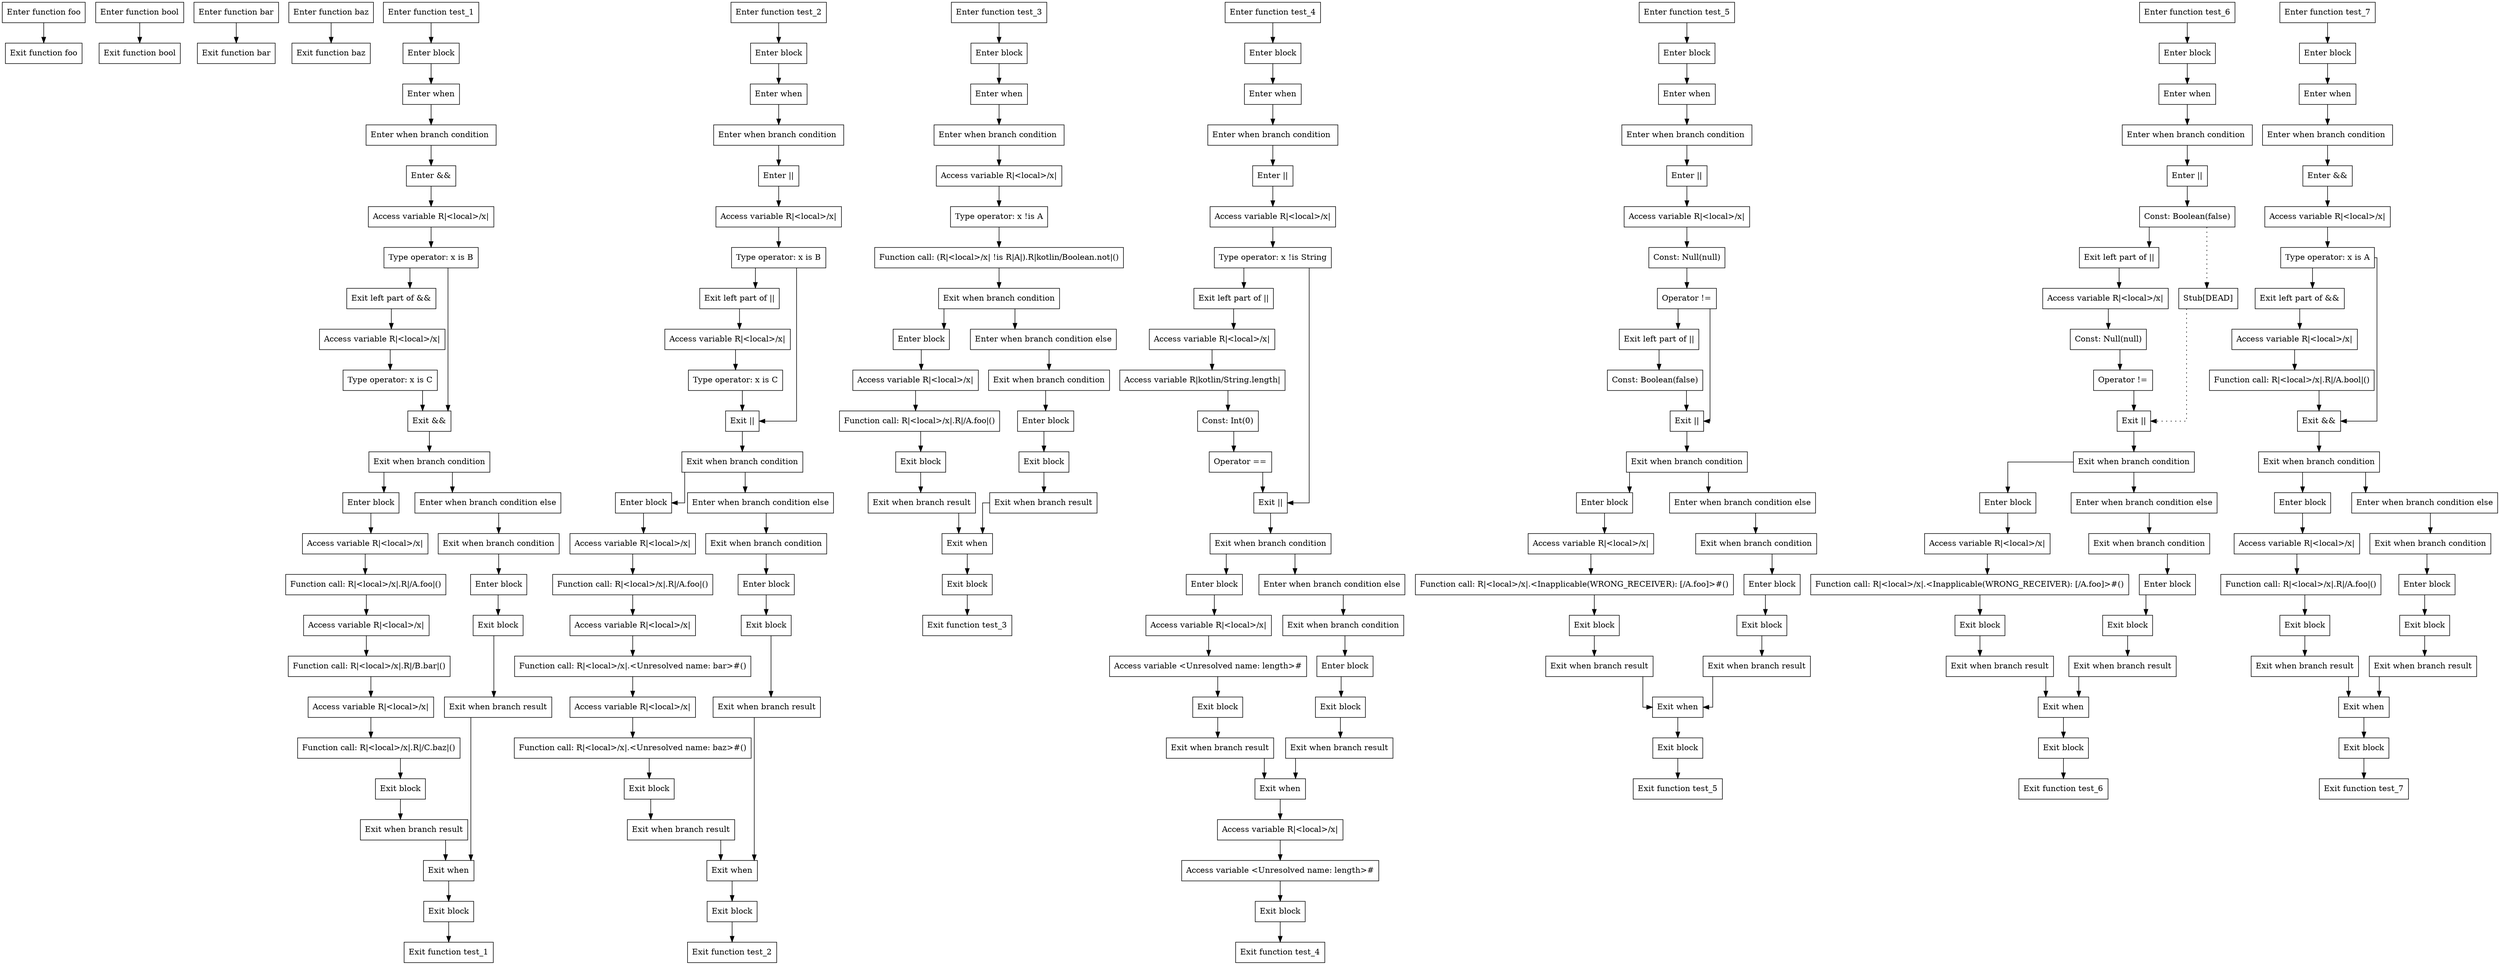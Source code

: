 digraph booleanOperators_kt {
graph [splines=ortho]

subgraph foo {
  0 [shape=box label="Enter function foo"];
  1 [shape=box label="Exit function foo"];

  0 -> {1};
}

subgraph bool {
  2 [shape=box label="Enter function bool"];
  3 [shape=box label="Exit function bool"];

  2 -> {3};
}

subgraph bar {
  4 [shape=box label="Enter function bar"];
  5 [shape=box label="Exit function bar"];

  4 -> {5};
}

subgraph baz {
  6 [shape=box label="Enter function baz"];
  7 [shape=box label="Exit function baz"];

  6 -> {7};
}

subgraph test_1 {
  8 [shape=box label="Enter function test_1"];
  9 [shape=box label="Enter block"];
  10 [shape=box label="Enter when"];
  11 [shape=box label="Enter when branch condition "];
  12 [shape=box label="Enter &&"];
  13 [shape=box label="Access variable R|<local>/x|"];
  14 [shape=box label="Type operator: x is B"];
  15 [shape=box label="Exit left part of &&"];
  16 [shape=box label="Access variable R|<local>/x|"];
  17 [shape=box label="Type operator: x is C"];
  18 [shape=box label="Exit &&"];
  19 [shape=box label="Exit when branch condition"];
  20 [shape=box label="Enter block"];
  21 [shape=box label="Access variable R|<local>/x|"];
  22 [shape=box label="Function call: R|<local>/x|.R|/A.foo|()"];
  23 [shape=box label="Access variable R|<local>/x|"];
  24 [shape=box label="Function call: R|<local>/x|.R|/B.bar|()"];
  25 [shape=box label="Access variable R|<local>/x|"];
  26 [shape=box label="Function call: R|<local>/x|.R|/C.baz|()"];
  27 [shape=box label="Exit block"];
  28 [shape=box label="Exit when branch result"];
  29 [shape=box label="Enter when branch condition else"];
  30 [shape=box label="Exit when branch condition"];
  31 [shape=box label="Enter block"];
  32 [shape=box label="Exit block"];
  33 [shape=box label="Exit when branch result"];
  34 [shape=box label="Exit when"];
  35 [shape=box label="Exit block"];
  36 [shape=box label="Exit function test_1"];

  8 -> {9};
  9 -> {10};
  10 -> {11};
  11 -> {12};
  12 -> {13};
  13 -> {14};
  14 -> {18 15};
  15 -> {16};
  16 -> {17};
  17 -> {18};
  18 -> {19};
  19 -> {20 29};
  20 -> {21};
  21 -> {22};
  22 -> {23};
  23 -> {24};
  24 -> {25};
  25 -> {26};
  26 -> {27};
  27 -> {28};
  28 -> {34};
  29 -> {30};
  30 -> {31};
  31 -> {32};
  32 -> {33};
  33 -> {34};
  34 -> {35};
  35 -> {36};
}

subgraph test_2 {
  37 [shape=box label="Enter function test_2"];
  38 [shape=box label="Enter block"];
  39 [shape=box label="Enter when"];
  40 [shape=box label="Enter when branch condition "];
  41 [shape=box label="Enter ||"];
  42 [shape=box label="Access variable R|<local>/x|"];
  43 [shape=box label="Type operator: x is B"];
  44 [shape=box label="Exit left part of ||"];
  45 [shape=box label="Access variable R|<local>/x|"];
  46 [shape=box label="Type operator: x is C"];
  47 [shape=box label="Exit ||"];
  48 [shape=box label="Exit when branch condition"];
  49 [shape=box label="Enter block"];
  50 [shape=box label="Access variable R|<local>/x|"];
  51 [shape=box label="Function call: R|<local>/x|.R|/A.foo|()"];
  52 [shape=box label="Access variable R|<local>/x|"];
  53 [shape=box label="Function call: R|<local>/x|.<Unresolved name: bar>#()"];
  54 [shape=box label="Access variable R|<local>/x|"];
  55 [shape=box label="Function call: R|<local>/x|.<Unresolved name: baz>#()"];
  56 [shape=box label="Exit block"];
  57 [shape=box label="Exit when branch result"];
  58 [shape=box label="Enter when branch condition else"];
  59 [shape=box label="Exit when branch condition"];
  60 [shape=box label="Enter block"];
  61 [shape=box label="Exit block"];
  62 [shape=box label="Exit when branch result"];
  63 [shape=box label="Exit when"];
  64 [shape=box label="Exit block"];
  65 [shape=box label="Exit function test_2"];

  37 -> {38};
  38 -> {39};
  39 -> {40};
  40 -> {41};
  41 -> {42};
  42 -> {43};
  43 -> {47 44};
  44 -> {45};
  45 -> {46};
  46 -> {47};
  47 -> {48};
  48 -> {49 58};
  49 -> {50};
  50 -> {51};
  51 -> {52};
  52 -> {53};
  53 -> {54};
  54 -> {55};
  55 -> {56};
  56 -> {57};
  57 -> {63};
  58 -> {59};
  59 -> {60};
  60 -> {61};
  61 -> {62};
  62 -> {63};
  63 -> {64};
  64 -> {65};
}

subgraph test_3 {
  66 [shape=box label="Enter function test_3"];
  67 [shape=box label="Enter block"];
  68 [shape=box label="Enter when"];
  69 [shape=box label="Enter when branch condition "];
  70 [shape=box label="Access variable R|<local>/x|"];
  71 [shape=box label="Type operator: x !is A"];
  72 [shape=box label="Function call: (R|<local>/x| !is R|A|).R|kotlin/Boolean.not|()"];
  73 [shape=box label="Exit when branch condition"];
  74 [shape=box label="Enter block"];
  75 [shape=box label="Access variable R|<local>/x|"];
  76 [shape=box label="Function call: R|<local>/x|.R|/A.foo|()"];
  77 [shape=box label="Exit block"];
  78 [shape=box label="Exit when branch result"];
  79 [shape=box label="Enter when branch condition else"];
  80 [shape=box label="Exit when branch condition"];
  81 [shape=box label="Enter block"];
  82 [shape=box label="Exit block"];
  83 [shape=box label="Exit when branch result"];
  84 [shape=box label="Exit when"];
  85 [shape=box label="Exit block"];
  86 [shape=box label="Exit function test_3"];

  66 -> {67};
  67 -> {68};
  68 -> {69};
  69 -> {70};
  70 -> {71};
  71 -> {72};
  72 -> {73};
  73 -> {74 79};
  74 -> {75};
  75 -> {76};
  76 -> {77};
  77 -> {78};
  78 -> {84};
  79 -> {80};
  80 -> {81};
  81 -> {82};
  82 -> {83};
  83 -> {84};
  84 -> {85};
  85 -> {86};
}

subgraph test_4 {
  87 [shape=box label="Enter function test_4"];
  88 [shape=box label="Enter block"];
  89 [shape=box label="Enter when"];
  90 [shape=box label="Enter when branch condition "];
  91 [shape=box label="Enter ||"];
  92 [shape=box label="Access variable R|<local>/x|"];
  93 [shape=box label="Type operator: x !is String"];
  94 [shape=box label="Exit left part of ||"];
  95 [shape=box label="Access variable R|<local>/x|"];
  96 [shape=box label="Access variable R|kotlin/String.length|"];
  97 [shape=box label="Const: Int(0)"];
  98 [shape=box label="Operator =="];
  99 [shape=box label="Exit ||"];
  100 [shape=box label="Exit when branch condition"];
  101 [shape=box label="Enter block"];
  102 [shape=box label="Access variable R|<local>/x|"];
  103 [shape=box label="Access variable <Unresolved name: length>#"];
  104 [shape=box label="Exit block"];
  105 [shape=box label="Exit when branch result"];
  106 [shape=box label="Enter when branch condition else"];
  107 [shape=box label="Exit when branch condition"];
  108 [shape=box label="Enter block"];
  109 [shape=box label="Exit block"];
  110 [shape=box label="Exit when branch result"];
  111 [shape=box label="Exit when"];
  112 [shape=box label="Access variable R|<local>/x|"];
  113 [shape=box label="Access variable <Unresolved name: length>#"];
  114 [shape=box label="Exit block"];
  115 [shape=box label="Exit function test_4"];

  87 -> {88};
  88 -> {89};
  89 -> {90};
  90 -> {91};
  91 -> {92};
  92 -> {93};
  93 -> {99 94};
  94 -> {95};
  95 -> {96};
  96 -> {97};
  97 -> {98};
  98 -> {99};
  99 -> {100};
  100 -> {101 106};
  101 -> {102};
  102 -> {103};
  103 -> {104};
  104 -> {105};
  105 -> {111};
  106 -> {107};
  107 -> {108};
  108 -> {109};
  109 -> {110};
  110 -> {111};
  111 -> {112};
  112 -> {113};
  113 -> {114};
  114 -> {115};
}

subgraph test_5 {
  116 [shape=box label="Enter function test_5"];
  117 [shape=box label="Enter block"];
  118 [shape=box label="Enter when"];
  119 [shape=box label="Enter when branch condition "];
  120 [shape=box label="Enter ||"];
  121 [shape=box label="Access variable R|<local>/x|"];
  122 [shape=box label="Const: Null(null)"];
  123 [shape=box label="Operator !="];
  124 [shape=box label="Exit left part of ||"];
  125 [shape=box label="Const: Boolean(false)"];
  126 [shape=box label="Exit ||"];
  127 [shape=box label="Exit when branch condition"];
  128 [shape=box label="Enter block"];
  129 [shape=box label="Access variable R|<local>/x|"];
  130 [shape=box label="Function call: R|<local>/x|.<Inapplicable(WRONG_RECEIVER): [/A.foo]>#()"];
  131 [shape=box label="Exit block"];
  132 [shape=box label="Exit when branch result"];
  133 [shape=box label="Enter when branch condition else"];
  134 [shape=box label="Exit when branch condition"];
  135 [shape=box label="Enter block"];
  136 [shape=box label="Exit block"];
  137 [shape=box label="Exit when branch result"];
  138 [shape=box label="Exit when"];
  139 [shape=box label="Exit block"];
  140 [shape=box label="Exit function test_5"];

  116 -> {117};
  117 -> {118};
  118 -> {119};
  119 -> {120};
  120 -> {121};
  121 -> {122};
  122 -> {123};
  123 -> {126 124};
  124 -> {125};
  125 -> {126};
  126 -> {127};
  127 -> {128 133};
  128 -> {129};
  129 -> {130};
  130 -> {131};
  131 -> {132};
  132 -> {138};
  133 -> {134};
  134 -> {135};
  135 -> {136};
  136 -> {137};
  137 -> {138};
  138 -> {139};
  139 -> {140};
}

subgraph test_6 {
  141 [shape=box label="Enter function test_6"];
  142 [shape=box label="Enter block"];
  143 [shape=box label="Enter when"];
  144 [shape=box label="Enter when branch condition "];
  145 [shape=box label="Enter ||"];
  146 [shape=box label="Const: Boolean(false)"];
  147 [shape=box label="Exit left part of ||"];
  148 [shape=box label="Access variable R|<local>/x|"];
  149 [shape=box label="Const: Null(null)"];
  150 [shape=box label="Operator !="];
  151 [shape=box label="Stub[DEAD]"];
  152 [shape=box label="Exit ||"];
  153 [shape=box label="Exit when branch condition"];
  154 [shape=box label="Enter block"];
  155 [shape=box label="Access variable R|<local>/x|"];
  156 [shape=box label="Function call: R|<local>/x|.<Inapplicable(WRONG_RECEIVER): [/A.foo]>#()"];
  157 [shape=box label="Exit block"];
  158 [shape=box label="Exit when branch result"];
  159 [shape=box label="Enter when branch condition else"];
  160 [shape=box label="Exit when branch condition"];
  161 [shape=box label="Enter block"];
  162 [shape=box label="Exit block"];
  163 [shape=box label="Exit when branch result"];
  164 [shape=box label="Exit when"];
  165 [shape=box label="Exit block"];
  166 [shape=box label="Exit function test_6"];

  141 -> {142};
  142 -> {143};
  143 -> {144};
  144 -> {145};
  145 -> {146};
  146 -> {147};
  146 -> {151} [style=dotted];
  147 -> {148};
  148 -> {149};
  149 -> {150};
  150 -> {152};
  151 -> {152} [style=dotted];
  152 -> {153};
  153 -> {154 159};
  154 -> {155};
  155 -> {156};
  156 -> {157};
  157 -> {158};
  158 -> {164};
  159 -> {160};
  160 -> {161};
  161 -> {162};
  162 -> {163};
  163 -> {164};
  164 -> {165};
  165 -> {166};
}

subgraph test_7 {
  167 [shape=box label="Enter function test_7"];
  168 [shape=box label="Enter block"];
  169 [shape=box label="Enter when"];
  170 [shape=box label="Enter when branch condition "];
  171 [shape=box label="Enter &&"];
  172 [shape=box label="Access variable R|<local>/x|"];
  173 [shape=box label="Type operator: x is A"];
  174 [shape=box label="Exit left part of &&"];
  175 [shape=box label="Access variable R|<local>/x|"];
  176 [shape=box label="Function call: R|<local>/x|.R|/A.bool|()"];
  177 [shape=box label="Exit &&"];
  178 [shape=box label="Exit when branch condition"];
  179 [shape=box label="Enter block"];
  180 [shape=box label="Access variable R|<local>/x|"];
  181 [shape=box label="Function call: R|<local>/x|.R|/A.foo|()"];
  182 [shape=box label="Exit block"];
  183 [shape=box label="Exit when branch result"];
  184 [shape=box label="Enter when branch condition else"];
  185 [shape=box label="Exit when branch condition"];
  186 [shape=box label="Enter block"];
  187 [shape=box label="Exit block"];
  188 [shape=box label="Exit when branch result"];
  189 [shape=box label="Exit when"];
  190 [shape=box label="Exit block"];
  191 [shape=box label="Exit function test_7"];

  167 -> {168};
  168 -> {169};
  169 -> {170};
  170 -> {171};
  171 -> {172};
  172 -> {173};
  173 -> {177 174};
  174 -> {175};
  175 -> {176};
  176 -> {177};
  177 -> {178};
  178 -> {179 184};
  179 -> {180};
  180 -> {181};
  181 -> {182};
  182 -> {183};
  183 -> {189};
  184 -> {185};
  185 -> {186};
  186 -> {187};
  187 -> {188};
  188 -> {189};
  189 -> {190};
  190 -> {191};
}

}
